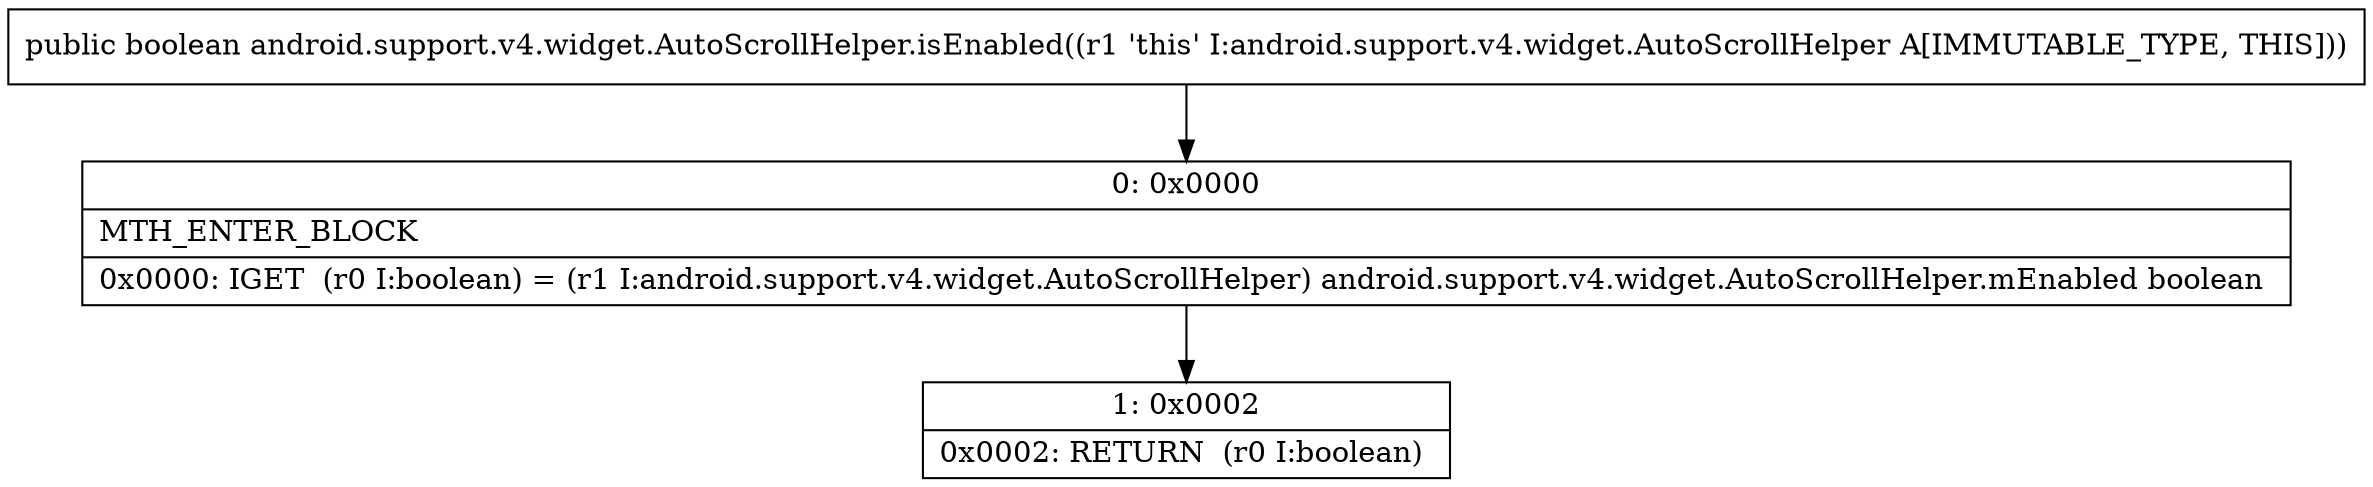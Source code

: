 digraph "CFG forandroid.support.v4.widget.AutoScrollHelper.isEnabled()Z" {
Node_0 [shape=record,label="{0\:\ 0x0000|MTH_ENTER_BLOCK\l|0x0000: IGET  (r0 I:boolean) = (r1 I:android.support.v4.widget.AutoScrollHelper) android.support.v4.widget.AutoScrollHelper.mEnabled boolean \l}"];
Node_1 [shape=record,label="{1\:\ 0x0002|0x0002: RETURN  (r0 I:boolean) \l}"];
MethodNode[shape=record,label="{public boolean android.support.v4.widget.AutoScrollHelper.isEnabled((r1 'this' I:android.support.v4.widget.AutoScrollHelper A[IMMUTABLE_TYPE, THIS])) }"];
MethodNode -> Node_0;
Node_0 -> Node_1;
}

